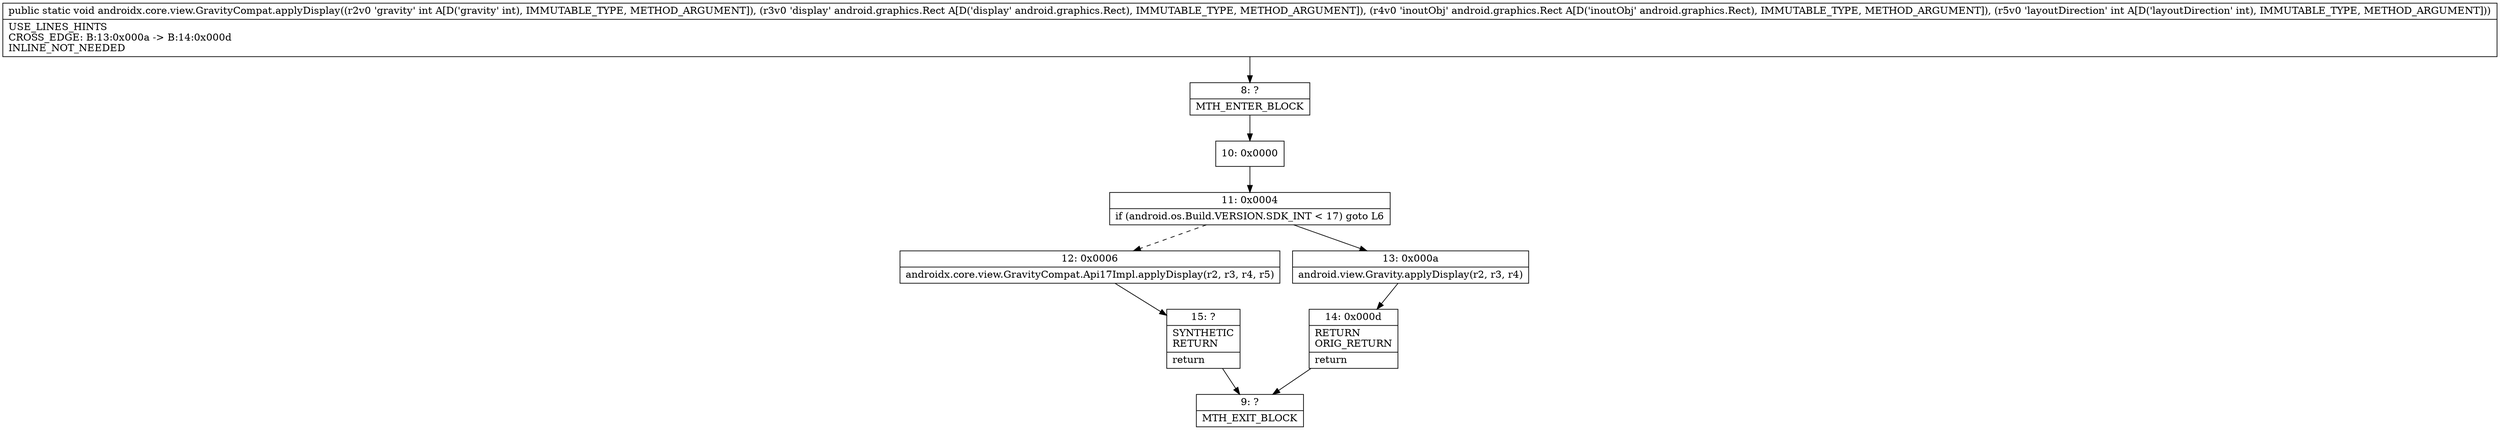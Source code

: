 digraph "CFG forandroidx.core.view.GravityCompat.applyDisplay(ILandroid\/graphics\/Rect;Landroid\/graphics\/Rect;I)V" {
Node_8 [shape=record,label="{8\:\ ?|MTH_ENTER_BLOCK\l}"];
Node_10 [shape=record,label="{10\:\ 0x0000}"];
Node_11 [shape=record,label="{11\:\ 0x0004|if (android.os.Build.VERSION.SDK_INT \< 17) goto L6\l}"];
Node_12 [shape=record,label="{12\:\ 0x0006|androidx.core.view.GravityCompat.Api17Impl.applyDisplay(r2, r3, r4, r5)\l}"];
Node_15 [shape=record,label="{15\:\ ?|SYNTHETIC\lRETURN\l|return\l}"];
Node_9 [shape=record,label="{9\:\ ?|MTH_EXIT_BLOCK\l}"];
Node_13 [shape=record,label="{13\:\ 0x000a|android.view.Gravity.applyDisplay(r2, r3, r4)\l}"];
Node_14 [shape=record,label="{14\:\ 0x000d|RETURN\lORIG_RETURN\l|return\l}"];
MethodNode[shape=record,label="{public static void androidx.core.view.GravityCompat.applyDisplay((r2v0 'gravity' int A[D('gravity' int), IMMUTABLE_TYPE, METHOD_ARGUMENT]), (r3v0 'display' android.graphics.Rect A[D('display' android.graphics.Rect), IMMUTABLE_TYPE, METHOD_ARGUMENT]), (r4v0 'inoutObj' android.graphics.Rect A[D('inoutObj' android.graphics.Rect), IMMUTABLE_TYPE, METHOD_ARGUMENT]), (r5v0 'layoutDirection' int A[D('layoutDirection' int), IMMUTABLE_TYPE, METHOD_ARGUMENT]))  | USE_LINES_HINTS\lCROSS_EDGE: B:13:0x000a \-\> B:14:0x000d\lINLINE_NOT_NEEDED\l}"];
MethodNode -> Node_8;Node_8 -> Node_10;
Node_10 -> Node_11;
Node_11 -> Node_12[style=dashed];
Node_11 -> Node_13;
Node_12 -> Node_15;
Node_15 -> Node_9;
Node_13 -> Node_14;
Node_14 -> Node_9;
}

